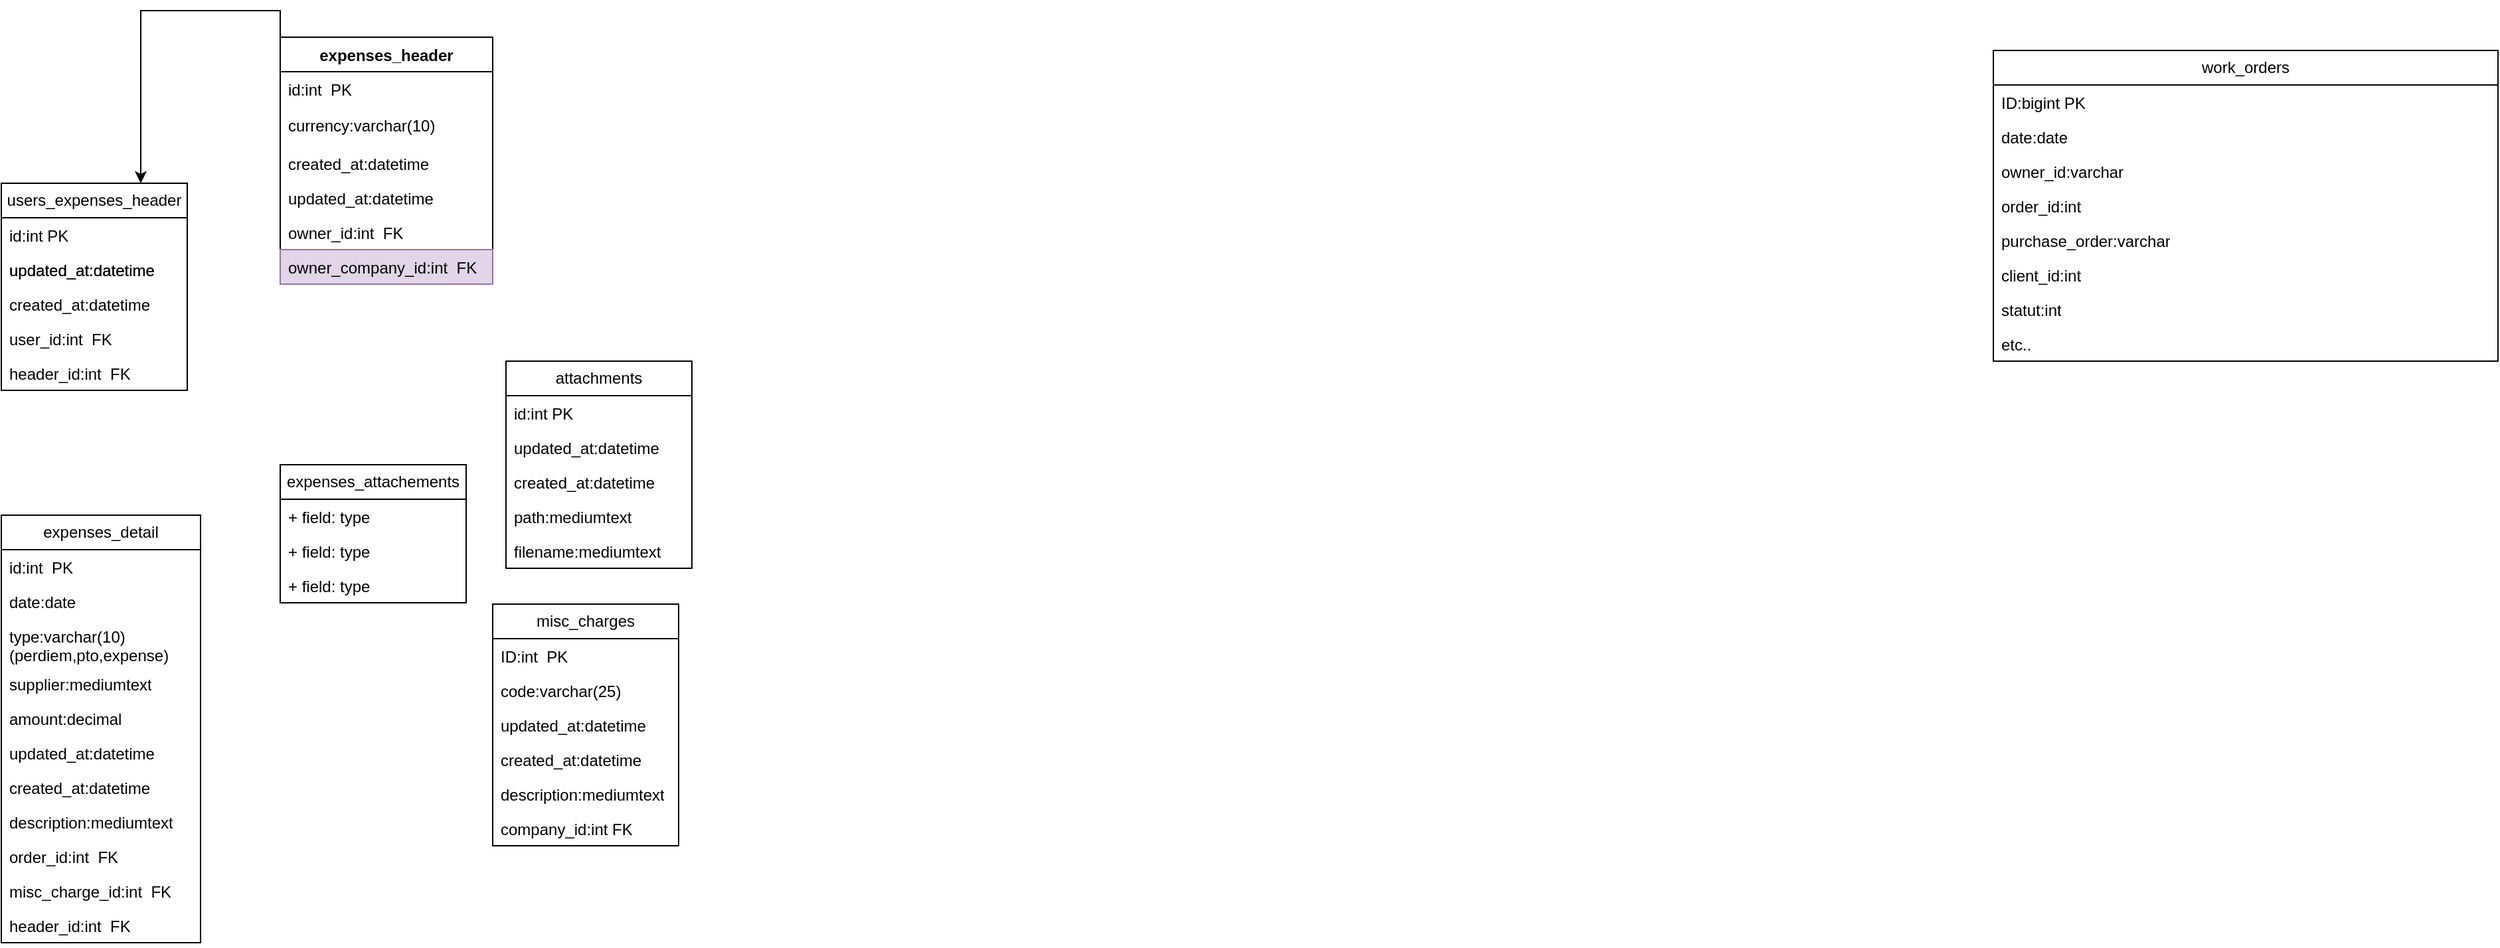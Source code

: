 <mxfile version="26.1.0">
  <diagram name="Page-1" id="9f46799a-70d6-7492-0946-bef42562c5a5">
    <mxGraphModel dx="2150" dy="589" grid="1" gridSize="10" guides="1" tooltips="1" connect="1" arrows="1" fold="1" page="1" pageScale="1" pageWidth="1100" pageHeight="850" background="none" math="0" shadow="0">
      <root>
        <mxCell id="0" />
        <mxCell id="1" parent="0" />
        <mxCell id="VkOP3rbDhyCKNE1CwJHu-5" value="work_orders" style="swimlane;fontStyle=0;childLayout=stackLayout;horizontal=1;startSize=26;fillColor=none;horizontalStack=0;resizeParent=1;resizeParentMax=0;resizeLast=0;collapsible=1;marginBottom=0;whiteSpace=wrap;html=1;" parent="1" vertex="1">
          <mxGeometry x="1490" y="60" width="380" height="234" as="geometry" />
        </mxCell>
        <mxCell id="VkOP3rbDhyCKNE1CwJHu-7" value="ID:bigint PK" style="text;strokeColor=none;fillColor=none;align=left;verticalAlign=top;spacingLeft=4;spacingRight=4;overflow=hidden;rotatable=0;points=[[0,0.5],[1,0.5]];portConstraint=eastwest;whiteSpace=wrap;html=1;" parent="VkOP3rbDhyCKNE1CwJHu-5" vertex="1">
          <mxGeometry y="26" width="380" height="26" as="geometry" />
        </mxCell>
        <mxCell id="VkOP3rbDhyCKNE1CwJHu-9" value="date:date" style="text;strokeColor=none;fillColor=none;align=left;verticalAlign=top;spacingLeft=4;spacingRight=4;overflow=hidden;rotatable=0;points=[[0,0.5],[1,0.5]];portConstraint=eastwest;whiteSpace=wrap;html=1;" parent="VkOP3rbDhyCKNE1CwJHu-5" vertex="1">
          <mxGeometry y="52" width="380" height="26" as="geometry" />
        </mxCell>
        <mxCell id="VkOP3rbDhyCKNE1CwJHu-8" value="owner_id:varchar" style="text;strokeColor=none;fillColor=none;align=left;verticalAlign=top;spacingLeft=4;spacingRight=4;overflow=hidden;rotatable=0;points=[[0,0.5],[1,0.5]];portConstraint=eastwest;whiteSpace=wrap;html=1;" parent="VkOP3rbDhyCKNE1CwJHu-5" vertex="1">
          <mxGeometry y="78" width="380" height="26" as="geometry" />
        </mxCell>
        <mxCell id="VkOP3rbDhyCKNE1CwJHu-11" value="order_id:int" style="text;strokeColor=none;fillColor=none;align=left;verticalAlign=top;spacingLeft=4;spacingRight=4;overflow=hidden;rotatable=0;points=[[0,0.5],[1,0.5]];portConstraint=eastwest;whiteSpace=wrap;html=1;" parent="VkOP3rbDhyCKNE1CwJHu-5" vertex="1">
          <mxGeometry y="104" width="380" height="26" as="geometry" />
        </mxCell>
        <mxCell id="VkOP3rbDhyCKNE1CwJHu-12" value="purchase_order:varchar" style="text;strokeColor=none;fillColor=none;align=left;verticalAlign=top;spacingLeft=4;spacingRight=4;overflow=hidden;rotatable=0;points=[[0,0.5],[1,0.5]];portConstraint=eastwest;whiteSpace=wrap;html=1;" parent="VkOP3rbDhyCKNE1CwJHu-5" vertex="1">
          <mxGeometry y="130" width="380" height="26" as="geometry" />
        </mxCell>
        <mxCell id="VkOP3rbDhyCKNE1CwJHu-13" value="client_id:int" style="text;strokeColor=none;fillColor=none;align=left;verticalAlign=top;spacingLeft=4;spacingRight=4;overflow=hidden;rotatable=0;points=[[0,0.5],[1,0.5]];portConstraint=eastwest;whiteSpace=wrap;html=1;" parent="VkOP3rbDhyCKNE1CwJHu-5" vertex="1">
          <mxGeometry y="156" width="380" height="26" as="geometry" />
        </mxCell>
        <mxCell id="VkOP3rbDhyCKNE1CwJHu-10" value="statut:int" style="text;strokeColor=none;fillColor=none;align=left;verticalAlign=top;spacingLeft=4;spacingRight=4;overflow=hidden;rotatable=0;points=[[0,0.5],[1,0.5]];portConstraint=eastwest;whiteSpace=wrap;html=1;" parent="VkOP3rbDhyCKNE1CwJHu-5" vertex="1">
          <mxGeometry y="182" width="380" height="26" as="geometry" />
        </mxCell>
        <mxCell id="VkOP3rbDhyCKNE1CwJHu-14" value="etc.." style="text;strokeColor=none;fillColor=none;align=left;verticalAlign=top;spacingLeft=4;spacingRight=4;overflow=hidden;rotatable=0;points=[[0,0.5],[1,0.5]];portConstraint=eastwest;whiteSpace=wrap;html=1;" parent="VkOP3rbDhyCKNE1CwJHu-5" vertex="1">
          <mxGeometry y="208" width="380" height="26" as="geometry" />
        </mxCell>
        <mxCell id="7lz_pRhR5QczUbqz9TZB-19" style="edgeStyle=orthogonalEdgeStyle;rounded=0;orthogonalLoop=1;jettySize=auto;html=1;exitX=0;exitY=0;exitDx=0;exitDy=0;entryX=0.75;entryY=0;entryDx=0;entryDy=0;" edge="1" parent="1" source="VkOP3rbDhyCKNE1CwJHu-15" target="7lz_pRhR5QczUbqz9TZB-12">
          <mxGeometry relative="1" as="geometry" />
        </mxCell>
        <mxCell id="VkOP3rbDhyCKNE1CwJHu-15" value="expenses_header" style="swimlane;fontStyle=1;align=center;verticalAlign=top;childLayout=stackLayout;horizontal=1;startSize=26;horizontalStack=0;resizeParent=1;resizeParentMax=0;resizeLast=0;collapsible=1;marginBottom=0;whiteSpace=wrap;html=1;" parent="1" vertex="1">
          <mxGeometry x="200" y="50" width="160" height="186" as="geometry" />
        </mxCell>
        <mxCell id="VkOP3rbDhyCKNE1CwJHu-16" value="id:int&amp;nbsp; PK" style="text;strokeColor=none;fillColor=none;align=left;verticalAlign=top;spacingLeft=4;spacingRight=4;overflow=hidden;rotatable=0;points=[[0,0.5],[1,0.5]];portConstraint=eastwest;whiteSpace=wrap;html=1;" parent="VkOP3rbDhyCKNE1CwJHu-15" vertex="1">
          <mxGeometry y="26" width="160" height="26" as="geometry" />
        </mxCell>
        <mxCell id="7lz_pRhR5QczUbqz9TZB-1" value="currency:varchar(10)" style="text;strokeColor=none;fillColor=none;align=left;verticalAlign=middle;spacingLeft=4;spacingRight=4;overflow=hidden;points=[[0,0.5],[1,0.5]];portConstraint=eastwest;rotatable=0;whiteSpace=wrap;html=1;" vertex="1" parent="VkOP3rbDhyCKNE1CwJHu-15">
          <mxGeometry y="52" width="160" height="30" as="geometry" />
        </mxCell>
        <mxCell id="7lz_pRhR5QczUbqz9TZB-26" value="created_at:datetime" style="text;strokeColor=none;fillColor=none;align=left;verticalAlign=top;spacingLeft=4;spacingRight=4;overflow=hidden;rotatable=0;points=[[0,0.5],[1,0.5]];portConstraint=eastwest;whiteSpace=wrap;html=1;" vertex="1" parent="VkOP3rbDhyCKNE1CwJHu-15">
          <mxGeometry y="82" width="160" height="26" as="geometry" />
        </mxCell>
        <mxCell id="7lz_pRhR5QczUbqz9TZB-25" value="updated_at:datetime" style="text;strokeColor=none;fillColor=none;align=left;verticalAlign=top;spacingLeft=4;spacingRight=4;overflow=hidden;rotatable=0;points=[[0,0.5],[1,0.5]];portConstraint=eastwest;whiteSpace=wrap;html=1;" vertex="1" parent="VkOP3rbDhyCKNE1CwJHu-15">
          <mxGeometry y="108" width="160" height="26" as="geometry" />
        </mxCell>
        <mxCell id="7lz_pRhR5QczUbqz9TZB-11" value="owner_id:int&amp;nbsp; FK" style="text;strokeColor=none;fillColor=none;align=left;verticalAlign=top;spacingLeft=4;spacingRight=4;overflow=hidden;rotatable=0;points=[[0,0.5],[1,0.5]];portConstraint=eastwest;whiteSpace=wrap;html=1;" vertex="1" parent="VkOP3rbDhyCKNE1CwJHu-15">
          <mxGeometry y="134" width="160" height="26" as="geometry" />
        </mxCell>
        <mxCell id="7lz_pRhR5QczUbqz9TZB-39" value="owner_company_id:int&amp;nbsp; FK" style="text;strokeColor=#9673a6;fillColor=#e1d5e7;align=left;verticalAlign=top;spacingLeft=4;spacingRight=4;overflow=hidden;rotatable=0;points=[[0,0.5],[1,0.5]];portConstraint=eastwest;whiteSpace=wrap;html=1;" vertex="1" parent="VkOP3rbDhyCKNE1CwJHu-15">
          <mxGeometry y="160" width="160" height="26" as="geometry" />
        </mxCell>
        <mxCell id="7lz_pRhR5QczUbqz9TZB-6" value="expenses_detail" style="swimlane;fontStyle=0;childLayout=stackLayout;horizontal=1;startSize=26;fillColor=none;horizontalStack=0;resizeParent=1;resizeParentMax=0;resizeLast=0;collapsible=1;marginBottom=0;whiteSpace=wrap;html=1;" vertex="1" parent="1">
          <mxGeometry x="-10" y="410" width="150" height="322" as="geometry" />
        </mxCell>
        <mxCell id="7lz_pRhR5QczUbqz9TZB-7" value="id:int&amp;nbsp; PK" style="text;strokeColor=none;fillColor=none;align=left;verticalAlign=top;spacingLeft=4;spacingRight=4;overflow=hidden;rotatable=0;points=[[0,0.5],[1,0.5]];portConstraint=eastwest;whiteSpace=wrap;html=1;" vertex="1" parent="7lz_pRhR5QczUbqz9TZB-6">
          <mxGeometry y="26" width="150" height="26" as="geometry" />
        </mxCell>
        <mxCell id="7lz_pRhR5QczUbqz9TZB-27" value="date:date" style="text;strokeColor=none;fillColor=none;align=left;verticalAlign=top;spacingLeft=4;spacingRight=4;overflow=hidden;rotatable=0;points=[[0,0.5],[1,0.5]];portConstraint=eastwest;whiteSpace=wrap;html=1;" vertex="1" parent="7lz_pRhR5QczUbqz9TZB-6">
          <mxGeometry y="52" width="150" height="26" as="geometry" />
        </mxCell>
        <mxCell id="7lz_pRhR5QczUbqz9TZB-28" value="type:varchar(10)&amp;nbsp; (perdiem,pto,expense)" style="text;strokeColor=none;fillColor=none;align=left;verticalAlign=top;spacingLeft=4;spacingRight=4;overflow=hidden;rotatable=0;points=[[0,0.5],[1,0.5]];portConstraint=eastwest;whiteSpace=wrap;html=1;" vertex="1" parent="7lz_pRhR5QczUbqz9TZB-6">
          <mxGeometry y="78" width="150" height="36" as="geometry" />
        </mxCell>
        <mxCell id="7lz_pRhR5QczUbqz9TZB-30" value="supplier:mediumtext" style="text;strokeColor=none;fillColor=none;align=left;verticalAlign=top;spacingLeft=4;spacingRight=4;overflow=hidden;rotatable=0;points=[[0,0.5],[1,0.5]];portConstraint=eastwest;whiteSpace=wrap;html=1;" vertex="1" parent="7lz_pRhR5QczUbqz9TZB-6">
          <mxGeometry y="114" width="150" height="26" as="geometry" />
        </mxCell>
        <mxCell id="7lz_pRhR5QczUbqz9TZB-40" value="amount:decimal" style="text;strokeColor=none;fillColor=none;align=left;verticalAlign=top;spacingLeft=4;spacingRight=4;overflow=hidden;rotatable=0;points=[[0,0.5],[1,0.5]];portConstraint=eastwest;whiteSpace=wrap;html=1;" vertex="1" parent="7lz_pRhR5QczUbqz9TZB-6">
          <mxGeometry y="140" width="150" height="26" as="geometry" />
        </mxCell>
        <mxCell id="7lz_pRhR5QczUbqz9TZB-42" value="updated_at:datetime" style="text;strokeColor=none;fillColor=none;align=left;verticalAlign=top;spacingLeft=4;spacingRight=4;overflow=hidden;rotatable=0;points=[[0,0.5],[1,0.5]];portConstraint=eastwest;whiteSpace=wrap;html=1;" vertex="1" parent="7lz_pRhR5QczUbqz9TZB-6">
          <mxGeometry y="166" width="150" height="26" as="geometry" />
        </mxCell>
        <mxCell id="7lz_pRhR5QczUbqz9TZB-43" value="created_at:datetime" style="text;strokeColor=none;fillColor=none;align=left;verticalAlign=top;spacingLeft=4;spacingRight=4;overflow=hidden;rotatable=0;points=[[0,0.5],[1,0.5]];portConstraint=eastwest;whiteSpace=wrap;html=1;" vertex="1" parent="7lz_pRhR5QczUbqz9TZB-6">
          <mxGeometry y="192" width="150" height="26" as="geometry" />
        </mxCell>
        <mxCell id="7lz_pRhR5QczUbqz9TZB-29" value="description:mediumtext" style="text;strokeColor=none;fillColor=none;align=left;verticalAlign=top;spacingLeft=4;spacingRight=4;overflow=hidden;rotatable=0;points=[[0,0.5],[1,0.5]];portConstraint=eastwest;whiteSpace=wrap;html=1;" vertex="1" parent="7lz_pRhR5QczUbqz9TZB-6">
          <mxGeometry y="218" width="150" height="26" as="geometry" />
        </mxCell>
        <mxCell id="7lz_pRhR5QczUbqz9TZB-10" value="order_id:int&amp;nbsp; FK" style="text;strokeColor=none;fillColor=none;align=left;verticalAlign=top;spacingLeft=4;spacingRight=4;overflow=hidden;rotatable=0;points=[[0,0.5],[1,0.5]];portConstraint=eastwest;whiteSpace=wrap;html=1;" vertex="1" parent="7lz_pRhR5QczUbqz9TZB-6">
          <mxGeometry y="244" width="150" height="26" as="geometry" />
        </mxCell>
        <mxCell id="7lz_pRhR5QczUbqz9TZB-31" value="misc_charge_id:int&amp;nbsp; FK" style="text;strokeColor=none;fillColor=none;align=left;verticalAlign=top;spacingLeft=4;spacingRight=4;overflow=hidden;rotatable=0;points=[[0,0.5],[1,0.5]];portConstraint=eastwest;whiteSpace=wrap;html=1;" vertex="1" parent="7lz_pRhR5QczUbqz9TZB-6">
          <mxGeometry y="270" width="150" height="26" as="geometry" />
        </mxCell>
        <mxCell id="7lz_pRhR5QczUbqz9TZB-9" value="header_id:int&amp;nbsp; FK" style="text;strokeColor=none;fillColor=none;align=left;verticalAlign=top;spacingLeft=4;spacingRight=4;overflow=hidden;rotatable=0;points=[[0,0.5],[1,0.5]];portConstraint=eastwest;whiteSpace=wrap;html=1;" vertex="1" parent="7lz_pRhR5QczUbqz9TZB-6">
          <mxGeometry y="296" width="150" height="26" as="geometry" />
        </mxCell>
        <mxCell id="7lz_pRhR5QczUbqz9TZB-12" value="users_expenses_header" style="swimlane;fontStyle=0;childLayout=stackLayout;horizontal=1;startSize=26;fillColor=none;horizontalStack=0;resizeParent=1;resizeParentMax=0;resizeLast=0;collapsible=1;marginBottom=0;whiteSpace=wrap;html=1;" vertex="1" parent="1">
          <mxGeometry x="-10" y="160" width="140" height="156" as="geometry" />
        </mxCell>
        <mxCell id="7lz_pRhR5QczUbqz9TZB-13" value="id:int PK" style="text;strokeColor=none;fillColor=none;align=left;verticalAlign=top;spacingLeft=4;spacingRight=4;overflow=hidden;rotatable=0;points=[[0,0.5],[1,0.5]];portConstraint=eastwest;whiteSpace=wrap;html=1;" vertex="1" parent="7lz_pRhR5QczUbqz9TZB-12">
          <mxGeometry y="26" width="140" height="26" as="geometry" />
        </mxCell>
        <mxCell id="7lz_pRhR5QczUbqz9TZB-17" value="updated_at:datetime" style="text;strokeColor=none;fillColor=none;align=left;verticalAlign=top;spacingLeft=4;spacingRight=4;overflow=hidden;rotatable=0;points=[[0,0.5],[1,0.5]];portConstraint=eastwest;whiteSpace=wrap;html=1;" vertex="1" parent="7lz_pRhR5QczUbqz9TZB-12">
          <mxGeometry y="52" width="140" height="26" as="geometry" />
        </mxCell>
        <mxCell id="7lz_pRhR5QczUbqz9TZB-58" value="created_at:datetime" style="text;strokeColor=none;fillColor=none;align=left;verticalAlign=top;spacingLeft=4;spacingRight=4;overflow=hidden;rotatable=0;points=[[0,0.5],[1,0.5]];portConstraint=eastwest;whiteSpace=wrap;html=1;" vertex="1" parent="7lz_pRhR5QczUbqz9TZB-12">
          <mxGeometry y="78" width="140" height="26" as="geometry" />
        </mxCell>
        <mxCell id="7lz_pRhR5QczUbqz9TZB-14" value="user_id:int&amp;nbsp; FK" style="text;strokeColor=none;fillColor=none;align=left;verticalAlign=top;spacingLeft=4;spacingRight=4;overflow=hidden;rotatable=0;points=[[0,0.5],[1,0.5]];portConstraint=eastwest;whiteSpace=wrap;html=1;" vertex="1" parent="7lz_pRhR5QczUbqz9TZB-12">
          <mxGeometry y="104" width="140" height="26" as="geometry" />
        </mxCell>
        <mxCell id="7lz_pRhR5QczUbqz9TZB-15" value="header_id:int&amp;nbsp; FK" style="text;strokeColor=none;fillColor=none;align=left;verticalAlign=top;spacingLeft=4;spacingRight=4;overflow=hidden;rotatable=0;points=[[0,0.5],[1,0.5]];portConstraint=eastwest;whiteSpace=wrap;html=1;" vertex="1" parent="7lz_pRhR5QczUbqz9TZB-12">
          <mxGeometry y="130" width="140" height="26" as="geometry" />
        </mxCell>
        <mxCell id="7lz_pRhR5QczUbqz9TZB-32" value="misc_charges" style="swimlane;fontStyle=0;childLayout=stackLayout;horizontal=1;startSize=26;fillColor=none;horizontalStack=0;resizeParent=1;resizeParentMax=0;resizeLast=0;collapsible=1;marginBottom=0;whiteSpace=wrap;html=1;" vertex="1" parent="1">
          <mxGeometry x="360" y="477" width="140" height="182" as="geometry" />
        </mxCell>
        <mxCell id="7lz_pRhR5QczUbqz9TZB-33" value="ID:int&amp;nbsp; PK" style="text;strokeColor=none;fillColor=none;align=left;verticalAlign=top;spacingLeft=4;spacingRight=4;overflow=hidden;rotatable=0;points=[[0,0.5],[1,0.5]];portConstraint=eastwest;whiteSpace=wrap;html=1;" vertex="1" parent="7lz_pRhR5QczUbqz9TZB-32">
          <mxGeometry y="26" width="140" height="26" as="geometry" />
        </mxCell>
        <mxCell id="7lz_pRhR5QczUbqz9TZB-34" value="code:varchar(25)" style="text;strokeColor=none;fillColor=none;align=left;verticalAlign=top;spacingLeft=4;spacingRight=4;overflow=hidden;rotatable=0;points=[[0,0.5],[1,0.5]];portConstraint=eastwest;whiteSpace=wrap;html=1;" vertex="1" parent="7lz_pRhR5QczUbqz9TZB-32">
          <mxGeometry y="52" width="140" height="26" as="geometry" />
        </mxCell>
        <mxCell id="7lz_pRhR5QczUbqz9TZB-36" value="updated_at:datetime" style="text;strokeColor=none;fillColor=none;align=left;verticalAlign=top;spacingLeft=4;spacingRight=4;overflow=hidden;rotatable=0;points=[[0,0.5],[1,0.5]];portConstraint=eastwest;whiteSpace=wrap;html=1;" vertex="1" parent="7lz_pRhR5QczUbqz9TZB-32">
          <mxGeometry y="78" width="140" height="26" as="geometry" />
        </mxCell>
        <mxCell id="7lz_pRhR5QczUbqz9TZB-37" value="created_at:datetime" style="text;strokeColor=none;fillColor=none;align=left;verticalAlign=top;spacingLeft=4;spacingRight=4;overflow=hidden;rotatable=0;points=[[0,0.5],[1,0.5]];portConstraint=eastwest;whiteSpace=wrap;html=1;" vertex="1" parent="7lz_pRhR5QczUbqz9TZB-32">
          <mxGeometry y="104" width="140" height="26" as="geometry" />
        </mxCell>
        <mxCell id="7lz_pRhR5QczUbqz9TZB-35" value="description:mediumtext" style="text;strokeColor=none;fillColor=none;align=left;verticalAlign=top;spacingLeft=4;spacingRight=4;overflow=hidden;rotatable=0;points=[[0,0.5],[1,0.5]];portConstraint=eastwest;whiteSpace=wrap;html=1;" vertex="1" parent="7lz_pRhR5QczUbqz9TZB-32">
          <mxGeometry y="130" width="140" height="26" as="geometry" />
        </mxCell>
        <mxCell id="7lz_pRhR5QczUbqz9TZB-38" value="company_id:int FK" style="text;strokeColor=none;fillColor=none;align=left;verticalAlign=top;spacingLeft=4;spacingRight=4;overflow=hidden;rotatable=0;points=[[0,0.5],[1,0.5]];portConstraint=eastwest;whiteSpace=wrap;html=1;" vertex="1" parent="7lz_pRhR5QczUbqz9TZB-32">
          <mxGeometry y="156" width="140" height="26" as="geometry" />
        </mxCell>
        <mxCell id="7lz_pRhR5QczUbqz9TZB-44" value="attachments" style="swimlane;fontStyle=0;childLayout=stackLayout;horizontal=1;startSize=26;fillColor=none;horizontalStack=0;resizeParent=1;resizeParentMax=0;resizeLast=0;collapsible=1;marginBottom=0;whiteSpace=wrap;html=1;" vertex="1" parent="1">
          <mxGeometry x="370" y="294" width="140" height="156" as="geometry" />
        </mxCell>
        <mxCell id="7lz_pRhR5QczUbqz9TZB-49" value="id:int PK" style="text;strokeColor=none;fillColor=none;align=left;verticalAlign=top;spacingLeft=4;spacingRight=4;overflow=hidden;rotatable=0;points=[[0,0.5],[1,0.5]];portConstraint=eastwest;whiteSpace=wrap;html=1;" vertex="1" parent="7lz_pRhR5QczUbqz9TZB-44">
          <mxGeometry y="26" width="140" height="26" as="geometry" />
        </mxCell>
        <mxCell id="7lz_pRhR5QczUbqz9TZB-51" value="updated_at:datetime" style="text;strokeColor=none;fillColor=none;align=left;verticalAlign=top;spacingLeft=4;spacingRight=4;overflow=hidden;rotatable=0;points=[[0,0.5],[1,0.5]];portConstraint=eastwest;whiteSpace=wrap;html=1;" vertex="1" parent="7lz_pRhR5QczUbqz9TZB-44">
          <mxGeometry y="52" width="140" height="26" as="geometry" />
        </mxCell>
        <mxCell id="7lz_pRhR5QczUbqz9TZB-16" value="created_at:datetime" style="text;strokeColor=none;fillColor=none;align=left;verticalAlign=top;spacingLeft=4;spacingRight=4;overflow=hidden;rotatable=0;points=[[0,0.5],[1,0.5]];portConstraint=eastwest;whiteSpace=wrap;html=1;" vertex="1" parent="7lz_pRhR5QczUbqz9TZB-44">
          <mxGeometry y="78" width="140" height="26" as="geometry" />
        </mxCell>
        <mxCell id="7lz_pRhR5QczUbqz9TZB-50" value="path:mediumtext" style="text;strokeColor=none;fillColor=none;align=left;verticalAlign=top;spacingLeft=4;spacingRight=4;overflow=hidden;rotatable=0;points=[[0,0.5],[1,0.5]];portConstraint=eastwest;whiteSpace=wrap;html=1;" vertex="1" parent="7lz_pRhR5QczUbqz9TZB-44">
          <mxGeometry y="104" width="140" height="26" as="geometry" />
        </mxCell>
        <mxCell id="7lz_pRhR5QczUbqz9TZB-53" value="filename:mediumtext" style="text;strokeColor=none;fillColor=none;align=left;verticalAlign=top;spacingLeft=4;spacingRight=4;overflow=hidden;rotatable=0;points=[[0,0.5],[1,0.5]];portConstraint=eastwest;whiteSpace=wrap;html=1;" vertex="1" parent="7lz_pRhR5QczUbqz9TZB-44">
          <mxGeometry y="130" width="140" height="26" as="geometry" />
        </mxCell>
        <mxCell id="7lz_pRhR5QczUbqz9TZB-48" value="updated_at:datetime" style="text;strokeColor=none;fillColor=none;align=left;verticalAlign=top;spacingLeft=4;spacingRight=4;overflow=hidden;rotatable=0;points=[[0,0.5],[1,0.5]];portConstraint=eastwest;whiteSpace=wrap;html=1;" vertex="1" parent="1">
          <mxGeometry x="-10" y="212" width="140" height="26" as="geometry" />
        </mxCell>
        <mxCell id="7lz_pRhR5QczUbqz9TZB-54" value="expenses_attachements" style="swimlane;fontStyle=0;childLayout=stackLayout;horizontal=1;startSize=26;fillColor=none;horizontalStack=0;resizeParent=1;resizeParentMax=0;resizeLast=0;collapsible=1;marginBottom=0;whiteSpace=wrap;html=1;" vertex="1" parent="1">
          <mxGeometry x="200" y="372" width="140" height="104" as="geometry" />
        </mxCell>
        <mxCell id="7lz_pRhR5QczUbqz9TZB-55" value="+ field: type" style="text;strokeColor=none;fillColor=none;align=left;verticalAlign=top;spacingLeft=4;spacingRight=4;overflow=hidden;rotatable=0;points=[[0,0.5],[1,0.5]];portConstraint=eastwest;whiteSpace=wrap;html=1;" vertex="1" parent="7lz_pRhR5QczUbqz9TZB-54">
          <mxGeometry y="26" width="140" height="26" as="geometry" />
        </mxCell>
        <mxCell id="7lz_pRhR5QczUbqz9TZB-56" value="+ field: type" style="text;strokeColor=none;fillColor=none;align=left;verticalAlign=top;spacingLeft=4;spacingRight=4;overflow=hidden;rotatable=0;points=[[0,0.5],[1,0.5]];portConstraint=eastwest;whiteSpace=wrap;html=1;" vertex="1" parent="7lz_pRhR5QczUbqz9TZB-54">
          <mxGeometry y="52" width="140" height="26" as="geometry" />
        </mxCell>
        <mxCell id="7lz_pRhR5QczUbqz9TZB-57" value="+ field: type" style="text;strokeColor=none;fillColor=none;align=left;verticalAlign=top;spacingLeft=4;spacingRight=4;overflow=hidden;rotatable=0;points=[[0,0.5],[1,0.5]];portConstraint=eastwest;whiteSpace=wrap;html=1;" vertex="1" parent="7lz_pRhR5QczUbqz9TZB-54">
          <mxGeometry y="78" width="140" height="26" as="geometry" />
        </mxCell>
      </root>
    </mxGraphModel>
  </diagram>
</mxfile>
